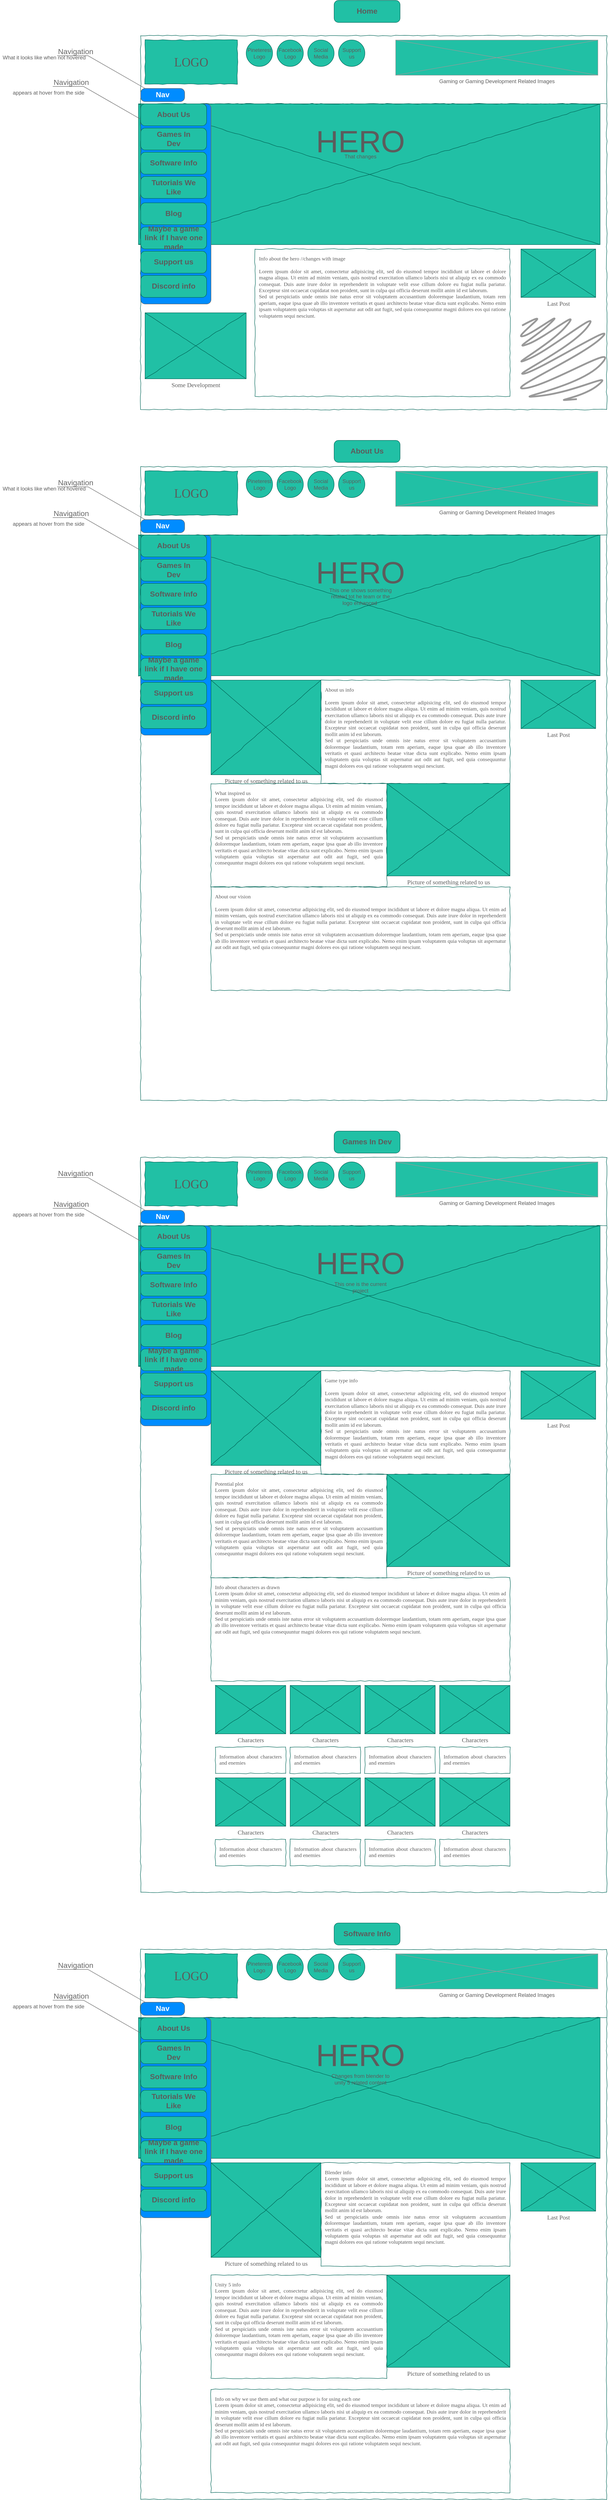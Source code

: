 <mxfile version="15.6.3" type="device"><diagram name="Page-1" id="03018318-947c-dd8e-b7a3-06fadd420f32"><mxGraphModel dx="3114" dy="2004" grid="1" gridSize="10" guides="1" tooltips="1" connect="1" arrows="1" fold="1" page="1" pageScale="1" pageWidth="1100" pageHeight="850" math="0" shadow="0"><root><mxCell id="0"/><mxCell id="1" parent="0"/><mxCell id="mIf-_P0_z8TDK57QypRq-2" value="" style="verticalLabelPosition=bottom;shadow=0;dashed=0;align=center;html=1;verticalAlign=top;strokeWidth=1;shape=mxgraph.mockup.graphics.simpleIcon;strokeColor=#006658;rounded=0;labelBackgroundColor=none;fontFamily=Verdana;fontSize=14;fontColor=#5C5C5C;comic=1;fillColor=#21C0A5;" parent="1" vertex="1"><mxGeometry x="15" y="145" width="1050" height="320" as="geometry"/></mxCell><mxCell id="mIf-_P0_z8TDK57QypRq-23" value="" style="strokeWidth=1;shadow=0;dashed=0;align=center;html=1;shape=mxgraph.mockup.buttons.button;strokeColor=#666666;fontColor=#ffffff;mainText=;buttonStyle=round;fontSize=17;fontStyle=1;fillColor=#008cff;whiteSpace=wrap;rounded=0;sketch=0;" parent="1" vertex="1"><mxGeometry x="20" y="145" width="160" height="455" as="geometry"/></mxCell><mxCell id="677b7b8949515195-1" value="" style="whiteSpace=wrap;html=1;rounded=0;shadow=0;labelBackgroundColor=none;strokeColor=#006658;strokeWidth=1;fillColor=none;fontFamily=Verdana;fontSize=12;fontColor=#5C5C5C;align=center;comic=1;" parent="1" vertex="1"><mxGeometry x="20" y="-10" width="1060" height="850" as="geometry"/></mxCell><mxCell id="677b7b8949515195-2" value="LOGO" style="whiteSpace=wrap;html=1;rounded=0;shadow=0;labelBackgroundColor=none;strokeWidth=1;fontFamily=Verdana;fontSize=28;align=center;comic=1;fillColor=#21C0A5;strokeColor=#006658;fontColor=#5C5C5C;" parent="1" vertex="1"><mxGeometry x="30" width="210" height="100" as="geometry"/></mxCell><mxCell id="677b7b8949515195-9" value="" style="line;strokeWidth=1;html=1;rounded=0;shadow=0;labelBackgroundColor=none;fillColor=none;fontFamily=Verdana;fontSize=14;fontColor=#5C5C5C;align=center;comic=1;strokeColor=#006658;" parent="1" vertex="1"><mxGeometry x="20" y="140" width="1060" height="10" as="geometry"/></mxCell><mxCell id="677b7b8949515195-15" value="&lt;div style=&quot;text-align: justify&quot;&gt;&lt;span&gt;Info about the hero //changes with image&lt;/span&gt;&lt;/div&gt;&lt;div style=&quot;text-align: justify&quot;&gt;&lt;span&gt;&lt;br&gt;&lt;/span&gt;&lt;/div&gt;&lt;div style=&quot;text-align: justify&quot;&gt;&lt;span&gt;Lorem ipsum dolor sit amet, consectetur adipisicing elit, sed do eiusmod tempor incididunt ut labore et dolore magna aliqua. Ut enim ad minim veniam, quis nostrud exercitation ullamco laboris nisi ut aliquip ex ea commodo consequat. Duis aute irure dolor in reprehenderit in voluptate velit esse cillum dolore eu fugiat nulla pariatur. Excepteur sint occaecat cupidatat non proident, sunt in culpa qui officia deserunt mollit anim id est laborum.&lt;/span&gt;&lt;/div&gt;&lt;div style=&quot;text-align: justify&quot;&gt;&lt;span&gt;Sed ut perspiciatis unde omnis iste natus error sit voluptatem accusantium doloremque laudantium, totam rem aperiam, eaque ipsa quae ab illo inventore veritatis et quasi architecto beatae vitae dicta sunt explicabo. Nemo enim ipsam voluptatem quia voluptas sit aspernatur aut odit aut fugit, sed quia consequuntur magni dolores eos qui ratione voluptatem sequi nesciunt.&amp;nbsp;&lt;/span&gt;&lt;/div&gt;" style="whiteSpace=wrap;html=1;rounded=0;shadow=0;labelBackgroundColor=none;strokeWidth=1;fillColor=none;fontFamily=Verdana;fontSize=12;align=center;verticalAlign=top;spacing=10;comic=1;strokeColor=#006658;fontColor=#5C5C5C;" parent="1" vertex="1"><mxGeometry x="280" y="475" width="580" height="335" as="geometry"/></mxCell><mxCell id="mIf-_P0_z8TDK57QypRq-5" value="Pineterest&lt;br&gt;Logo" style="ellipse;whiteSpace=wrap;html=1;fontColor=#5C5C5C;fillColor=#21C0A5;strokeColor=#006658;" parent="1" vertex="1"><mxGeometry x="260" width="60" height="60" as="geometry"/></mxCell><mxCell id="mIf-_P0_z8TDK57QypRq-7" value="Facebook&lt;br&gt;Logo" style="ellipse;whiteSpace=wrap;html=1;fontColor=#5C5C5C;fillColor=#21C0A5;strokeColor=#006658;" parent="1" vertex="1"><mxGeometry x="330" width="60" height="60" as="geometry"/></mxCell><mxCell id="mIf-_P0_z8TDK57QypRq-8" value="About Us" style="strokeWidth=1;shadow=0;dashed=0;align=center;html=1;shape=mxgraph.mockup.buttons.button;strokeColor=#006658;fontColor=#5C5C5C;mainText=;buttonStyle=round;fontSize=17;fontStyle=1;fillColor=#21C0A5;whiteSpace=wrap;" parent="1" vertex="1"><mxGeometry x="20" y="145" width="150" height="50" as="geometry"/></mxCell><mxCell id="mIf-_P0_z8TDK57QypRq-9" value="Games In&lt;br&gt;Dev" style="strokeWidth=1;shadow=0;dashed=0;align=center;html=1;shape=mxgraph.mockup.buttons.button;strokeColor=#006658;fontColor=#5C5C5C;mainText=;buttonStyle=round;fontSize=17;fontStyle=1;fillColor=#21C0A5;whiteSpace=wrap;" parent="1" vertex="1"><mxGeometry x="20" y="200" width="150" height="50" as="geometry"/></mxCell><mxCell id="mIf-_P0_z8TDK57QypRq-10" value="Software Info" style="strokeWidth=1;shadow=0;dashed=0;align=center;html=1;shape=mxgraph.mockup.buttons.button;strokeColor=#006658;fontColor=#5C5C5C;mainText=;buttonStyle=round;fontSize=17;fontStyle=1;fillColor=#21C0A5;whiteSpace=wrap;" parent="1" vertex="1"><mxGeometry x="20" y="255" width="150" height="50" as="geometry"/></mxCell><mxCell id="mIf-_P0_z8TDK57QypRq-11" value="Tutorials We&lt;br&gt;Like" style="strokeWidth=1;shadow=0;dashed=0;align=center;html=1;shape=mxgraph.mockup.buttons.button;strokeColor=#006658;fontColor=#5C5C5C;mainText=;buttonStyle=round;fontSize=17;fontStyle=1;fillColor=#21C0A5;whiteSpace=wrap;" parent="1" vertex="1"><mxGeometry x="20" y="310" width="150" height="50" as="geometry"/></mxCell><mxCell id="mIf-_P0_z8TDK57QypRq-12" value="Blog" style="strokeWidth=1;shadow=0;dashed=0;align=center;html=1;shape=mxgraph.mockup.buttons.button;strokeColor=#006658;fontColor=#5C5C5C;mainText=;buttonStyle=round;fontSize=17;fontStyle=1;fillColor=#21C0A5;whiteSpace=wrap;" parent="1" vertex="1"><mxGeometry x="20" y="370" width="150" height="50" as="geometry"/></mxCell><mxCell id="mIf-_P0_z8TDK57QypRq-13" value="Some Development" style="verticalLabelPosition=bottom;shadow=0;dashed=0;align=center;html=1;verticalAlign=top;strokeWidth=1;shape=mxgraph.mockup.graphics.simpleIcon;strokeColor=#006658;rounded=0;labelBackgroundColor=none;fontFamily=Verdana;fontSize=14;fontColor=#5C5C5C;comic=1;fillColor=#21C0A5;" parent="1" vertex="1"><mxGeometry x="30" y="620" width="230" height="150" as="geometry"/></mxCell><mxCell id="mIf-_P0_z8TDK57QypRq-14" value="HERO" style="text;html=1;strokeColor=none;fillColor=none;align=center;verticalAlign=middle;whiteSpace=wrap;rounded=0;fontColor=#5C5C5C;fontSize=70;" parent="1" vertex="1"><mxGeometry x="470" y="195" width="100" height="70" as="geometry"/></mxCell><mxCell id="mIf-_P0_z8TDK57QypRq-15" value="That changes" style="text;html=1;strokeColor=none;fillColor=none;align=center;verticalAlign=middle;whiteSpace=wrap;rounded=0;fontSize=12;fontColor=#5C5C5C;" parent="1" vertex="1"><mxGeometry x="440" y="240" width="160" height="50" as="geometry"/></mxCell><mxCell id="mIf-_P0_z8TDK57QypRq-17" value="Maybe a game&lt;br&gt;link if I have one made" style="strokeWidth=1;shadow=0;dashed=0;align=center;html=1;shape=mxgraph.mockup.buttons.button;strokeColor=#006658;fontColor=#5C5C5C;mainText=;buttonStyle=round;fontSize=17;fontStyle=1;fillColor=#21C0A5;whiteSpace=wrap;rounded=0;sketch=0;" parent="1" vertex="1"><mxGeometry x="20" y="425" width="150" height="50" as="geometry"/></mxCell><mxCell id="mIf-_P0_z8TDK57QypRq-18" value="Last Post" style="verticalLabelPosition=bottom;shadow=0;dashed=0;align=center;html=1;verticalAlign=top;strokeWidth=1;shape=mxgraph.mockup.graphics.simpleIcon;strokeColor=#006658;rounded=0;labelBackgroundColor=none;fontFamily=Verdana;fontSize=14;fontColor=#5C5C5C;comic=1;fillColor=#21C0A5;" parent="1" vertex="1"><mxGeometry x="885" y="475" width="170" height="110" as="geometry"/></mxCell><mxCell id="mIf-_P0_z8TDK57QypRq-19" value="Gaming or Gaming Development Related Images" style="verticalLabelPosition=bottom;shadow=0;dashed=0;align=center;html=1;verticalAlign=top;strokeWidth=1;shape=mxgraph.mockup.graphics.simpleIcon;strokeColor=#999999;rounded=0;sketch=0;fontColor=#5C5C5C;fillColor=#21C0A5;" parent="1" vertex="1"><mxGeometry x="600" width="460" height="80" as="geometry"/></mxCell><mxCell id="mIf-_P0_z8TDK57QypRq-21" value="Support us" style="strokeWidth=1;shadow=0;dashed=0;align=center;html=1;shape=mxgraph.mockup.buttons.button;strokeColor=#006658;fontColor=#5C5C5C;mainText=;buttonStyle=round;fontSize=17;fontStyle=1;fillColor=#21C0A5;whiteSpace=wrap;" parent="1" vertex="1"><mxGeometry x="20" y="480" width="150" height="50" as="geometry"/></mxCell><mxCell id="mIf-_P0_z8TDK57QypRq-22" value="Discord info" style="strokeWidth=1;shadow=0;dashed=0;align=center;html=1;shape=mxgraph.mockup.buttons.button;strokeColor=#006658;fontColor=#5C5C5C;mainText=;buttonStyle=round;fontSize=17;fontStyle=1;fillColor=#21C0A5;whiteSpace=wrap;" parent="1" vertex="1"><mxGeometry x="20" y="535" width="150" height="50" as="geometry"/></mxCell><mxCell id="mIf-_P0_z8TDK57QypRq-24" value="Navigation&amp;nbsp;" style="strokeWidth=1;shadow=0;dashed=0;align=center;html=1;shape=mxgraph.mockup.text.callout;linkText=;textSize=17;textColor=#666666;callDir=NW;callStyle=line;fontSize=17;fontColor=#666666;align=left;verticalAlign=top;strokeColor=#666666;rounded=0;sketch=0;fillColor=#21C0A5;" parent="1" vertex="1"><mxGeometry x="-180" y="80" width="200" height="100" as="geometry"/></mxCell><mxCell id="mIf-_P0_z8TDK57QypRq-25" value="appears at hover from the side" style="text;html=1;align=center;verticalAlign=middle;resizable=0;points=[];autosize=1;strokeColor=none;fontColor=#5C5C5C;" parent="1" vertex="1"><mxGeometry x="-280" y="110" width="180" height="20" as="geometry"/></mxCell><mxCell id="mIf-_P0_z8TDK57QypRq-27" value="Nav" style="strokeWidth=1;shadow=0;dashed=0;align=center;html=1;shape=mxgraph.mockup.buttons.button;strokeColor=#666666;fontColor=#ffffff;mainText=;buttonStyle=round;fontSize=17;fontStyle=1;fillColor=#008cff;whiteSpace=wrap;rounded=0;sketch=0;" parent="1" vertex="1"><mxGeometry x="20" y="110" width="100" height="30" as="geometry"/></mxCell><mxCell id="mIf-_P0_z8TDK57QypRq-28" value="Navigation" style="strokeWidth=1;shadow=0;dashed=0;align=center;html=1;shape=mxgraph.mockup.text.callout;linkText=;textSize=17;textColor=#666666;callDir=NW;callStyle=line;fontSize=17;fontColor=#666666;align=left;verticalAlign=top;strokeColor=#666666;rounded=0;sketch=0;fillColor=#21C0A5;" parent="1" vertex="1"><mxGeometry x="-170" y="10" width="200" height="100" as="geometry"/></mxCell><mxCell id="mIf-_P0_z8TDK57QypRq-29" value="What it looks like when not hovered" style="text;html=1;align=center;verticalAlign=middle;resizable=0;points=[];autosize=1;strokeColor=none;fontColor=#5C5C5C;" parent="1" vertex="1"><mxGeometry x="-300" y="30" width="200" height="20" as="geometry"/></mxCell><mxCell id="mIf-_P0_z8TDK57QypRq-30" value="Home" style="strokeWidth=1;shadow=0;dashed=0;align=center;html=1;shape=mxgraph.mockup.buttons.button;strokeColor=#006658;fontColor=#5C5C5C;mainText=;buttonStyle=round;fontSize=17;fontStyle=1;fillColor=#21C0A5;whiteSpace=wrap;" parent="1" vertex="1"><mxGeometry x="460" y="-90" width="150" height="50" as="geometry"/></mxCell><mxCell id="mIf-_P0_z8TDK57QypRq-31" value="About Us" style="strokeWidth=1;shadow=0;dashed=0;align=center;html=1;shape=mxgraph.mockup.buttons.button;strokeColor=#006658;fontColor=#5C5C5C;mainText=;buttonStyle=round;fontSize=17;fontStyle=1;fillColor=#21C0A5;whiteSpace=wrap;" parent="1" vertex="1"><mxGeometry x="460" y="910" width="150" height="50" as="geometry"/></mxCell><mxCell id="mIf-_P0_z8TDK57QypRq-32" value="" style="verticalLabelPosition=bottom;shadow=0;dashed=0;align=center;html=1;verticalAlign=top;strokeWidth=1;shape=mxgraph.mockup.graphics.simpleIcon;strokeColor=#006658;rounded=0;labelBackgroundColor=none;fontFamily=Verdana;fontSize=14;fontColor=#5C5C5C;comic=1;fillColor=#21C0A5;" parent="1" vertex="1"><mxGeometry x="15" y="1125" width="1050" height="320" as="geometry"/></mxCell><mxCell id="mIf-_P0_z8TDK57QypRq-33" value="" style="strokeWidth=1;shadow=0;dashed=0;align=center;html=1;shape=mxgraph.mockup.buttons.button;strokeColor=#666666;fontColor=#ffffff;mainText=;buttonStyle=round;fontSize=17;fontStyle=1;fillColor=#008cff;whiteSpace=wrap;rounded=0;sketch=0;" parent="1" vertex="1"><mxGeometry x="20" y="1125" width="160" height="455" as="geometry"/></mxCell><mxCell id="mIf-_P0_z8TDK57QypRq-34" value="" style="whiteSpace=wrap;html=1;rounded=0;shadow=0;labelBackgroundColor=none;strokeColor=#006658;strokeWidth=1;fillColor=none;fontFamily=Verdana;fontSize=12;fontColor=#5C5C5C;align=center;comic=1;" parent="1" vertex="1"><mxGeometry x="20" y="970" width="1060" height="1440" as="geometry"/></mxCell><mxCell id="mIf-_P0_z8TDK57QypRq-35" value="LOGO" style="whiteSpace=wrap;html=1;rounded=0;shadow=0;labelBackgroundColor=none;strokeWidth=1;fontFamily=Verdana;fontSize=28;align=center;comic=1;fillColor=#21C0A5;strokeColor=#006658;fontColor=#5C5C5C;" parent="1" vertex="1"><mxGeometry x="30" y="980" width="210" height="100" as="geometry"/></mxCell><mxCell id="mIf-_P0_z8TDK57QypRq-36" value="" style="line;strokeWidth=1;html=1;rounded=0;shadow=0;labelBackgroundColor=none;fillColor=none;fontFamily=Verdana;fontSize=14;fontColor=#5C5C5C;align=center;comic=1;strokeColor=#006658;" parent="1" vertex="1"><mxGeometry x="20" y="1120" width="1060" height="10" as="geometry"/></mxCell><mxCell id="mIf-_P0_z8TDK57QypRq-37" value="&lt;div style=&quot;text-align: justify&quot;&gt;About us info&lt;/div&gt;&lt;div style=&quot;text-align: justify&quot;&gt;&lt;span&gt;&lt;br&gt;&lt;/span&gt;&lt;/div&gt;&lt;div style=&quot;text-align: justify&quot;&gt;&lt;span&gt;Lorem ipsum dolor sit amet, consectetur adipisicing elit, sed do eiusmod tempor incididunt ut labore et dolore magna aliqua. Ut enim ad minim veniam, quis nostrud exercitation ullamco laboris nisi ut aliquip ex ea commodo consequat. Duis aute irure dolor in reprehenderit in voluptate velit esse cillum dolore eu fugiat nulla pariatur. Excepteur sint occaecat cupidatat non proident, sunt in culpa qui officia deserunt mollit anim id est laborum.&lt;/span&gt;&lt;/div&gt;&lt;div style=&quot;text-align: justify&quot;&gt;&lt;span&gt;Sed ut perspiciatis unde omnis iste natus error sit voluptatem accusantium doloremque laudantium, totam rem aperiam, eaque ipsa quae ab illo inventore veritatis et quasi architecto beatae vitae dicta sunt explicabo. Nemo enim ipsam voluptatem quia voluptas sit aspernatur aut odit aut fugit, sed quia consequuntur magni dolores eos qui ratione voluptatem sequi nesciunt.&amp;nbsp;&lt;/span&gt;&lt;/div&gt;" style="whiteSpace=wrap;html=1;rounded=0;shadow=0;labelBackgroundColor=none;strokeWidth=1;fillColor=none;fontFamily=Verdana;fontSize=12;align=center;verticalAlign=top;spacing=10;comic=1;strokeColor=#006658;fontColor=#5C5C5C;" parent="1" vertex="1"><mxGeometry x="430" y="1455" width="430" height="235" as="geometry"/></mxCell><mxCell id="mIf-_P0_z8TDK57QypRq-38" value="Pineterest&lt;br&gt;Logo" style="ellipse;whiteSpace=wrap;html=1;fontColor=#5C5C5C;fillColor=#21C0A5;strokeColor=#006658;" parent="1" vertex="1"><mxGeometry x="260" y="980" width="60" height="60" as="geometry"/></mxCell><mxCell id="mIf-_P0_z8TDK57QypRq-39" value="Facebook&lt;br&gt;Logo" style="ellipse;whiteSpace=wrap;html=1;fontColor=#5C5C5C;fillColor=#21C0A5;strokeColor=#006658;" parent="1" vertex="1"><mxGeometry x="330" y="980" width="60" height="60" as="geometry"/></mxCell><mxCell id="mIf-_P0_z8TDK57QypRq-40" value="About Us" style="strokeWidth=1;shadow=0;dashed=0;align=center;html=1;shape=mxgraph.mockup.buttons.button;strokeColor=#006658;fontColor=#5C5C5C;mainText=;buttonStyle=round;fontSize=17;fontStyle=1;fillColor=#21C0A5;whiteSpace=wrap;" parent="1" vertex="1"><mxGeometry x="20" y="1125" width="150" height="50" as="geometry"/></mxCell><mxCell id="mIf-_P0_z8TDK57QypRq-41" value="Games In&lt;br&gt;Dev" style="strokeWidth=1;shadow=0;dashed=0;align=center;html=1;shape=mxgraph.mockup.buttons.button;strokeColor=#006658;fontColor=#5C5C5C;mainText=;buttonStyle=round;fontSize=17;fontStyle=1;fillColor=#21C0A5;whiteSpace=wrap;" parent="1" vertex="1"><mxGeometry x="20" y="1180" width="150" height="50" as="geometry"/></mxCell><mxCell id="mIf-_P0_z8TDK57QypRq-42" value="Software Info" style="strokeWidth=1;shadow=0;dashed=0;align=center;html=1;shape=mxgraph.mockup.buttons.button;strokeColor=#006658;fontColor=#5C5C5C;mainText=;buttonStyle=round;fontSize=17;fontStyle=1;fillColor=#21C0A5;whiteSpace=wrap;" parent="1" vertex="1"><mxGeometry x="20" y="1235" width="150" height="50" as="geometry"/></mxCell><mxCell id="mIf-_P0_z8TDK57QypRq-43" value="Tutorials We&lt;br&gt;Like" style="strokeWidth=1;shadow=0;dashed=0;align=center;html=1;shape=mxgraph.mockup.buttons.button;strokeColor=#006658;fontColor=#5C5C5C;mainText=;buttonStyle=round;fontSize=17;fontStyle=1;fillColor=#21C0A5;whiteSpace=wrap;" parent="1" vertex="1"><mxGeometry x="20" y="1290" width="150" height="50" as="geometry"/></mxCell><mxCell id="mIf-_P0_z8TDK57QypRq-44" value="Blog" style="strokeWidth=1;shadow=0;dashed=0;align=center;html=1;shape=mxgraph.mockup.buttons.button;strokeColor=#006658;fontColor=#5C5C5C;mainText=;buttonStyle=round;fontSize=17;fontStyle=1;fillColor=#21C0A5;whiteSpace=wrap;" parent="1" vertex="1"><mxGeometry x="20" y="1350" width="150" height="50" as="geometry"/></mxCell><mxCell id="mIf-_P0_z8TDK57QypRq-45" value="Picture of something related to us" style="verticalLabelPosition=bottom;shadow=0;dashed=0;align=center;html=1;verticalAlign=top;strokeWidth=1;shape=mxgraph.mockup.graphics.simpleIcon;strokeColor=#006658;rounded=0;labelBackgroundColor=none;fontFamily=Verdana;fontSize=14;fontColor=#5C5C5C;comic=1;fillColor=#21C0A5;" parent="1" vertex="1"><mxGeometry x="180" y="1455" width="250" height="215" as="geometry"/></mxCell><mxCell id="mIf-_P0_z8TDK57QypRq-46" value="HERO" style="text;html=1;strokeColor=none;fillColor=none;align=center;verticalAlign=middle;whiteSpace=wrap;rounded=0;fontColor=#5C5C5C;fontSize=70;" parent="1" vertex="1"><mxGeometry x="470" y="1175" width="100" height="70" as="geometry"/></mxCell><mxCell id="mIf-_P0_z8TDK57QypRq-47" value="This one shows something related tot he team or the logo enhanced&amp;nbsp;" style="text;html=1;strokeColor=none;fillColor=none;align=center;verticalAlign=middle;whiteSpace=wrap;rounded=0;fontSize=12;fontColor=#5C5C5C;" parent="1" vertex="1"><mxGeometry x="440" y="1240" width="160" height="50" as="geometry"/></mxCell><mxCell id="mIf-_P0_z8TDK57QypRq-48" value="Maybe a game&lt;br&gt;link if I have one made" style="strokeWidth=1;shadow=0;dashed=0;align=center;html=1;shape=mxgraph.mockup.buttons.button;strokeColor=#006658;fontColor=#5C5C5C;mainText=;buttonStyle=round;fontSize=17;fontStyle=1;fillColor=#21C0A5;whiteSpace=wrap;rounded=0;sketch=0;" parent="1" vertex="1"><mxGeometry x="20" y="1405" width="150" height="50" as="geometry"/></mxCell><mxCell id="mIf-_P0_z8TDK57QypRq-49" value="Last Post" style="verticalLabelPosition=bottom;shadow=0;dashed=0;align=center;html=1;verticalAlign=top;strokeWidth=1;shape=mxgraph.mockup.graphics.simpleIcon;strokeColor=#006658;rounded=0;labelBackgroundColor=none;fontFamily=Verdana;fontSize=14;fontColor=#5C5C5C;comic=1;fillColor=#21C0A5;" parent="1" vertex="1"><mxGeometry x="885" y="1455" width="170" height="110" as="geometry"/></mxCell><mxCell id="mIf-_P0_z8TDK57QypRq-50" value="Gaming or Gaming Development Related Images" style="verticalLabelPosition=bottom;shadow=0;dashed=0;align=center;html=1;verticalAlign=top;strokeWidth=1;shape=mxgraph.mockup.graphics.simpleIcon;strokeColor=#999999;rounded=0;sketch=0;fontColor=#5C5C5C;fillColor=#21C0A5;" parent="1" vertex="1"><mxGeometry x="600" y="980" width="460" height="80" as="geometry"/></mxCell><mxCell id="mIf-_P0_z8TDK57QypRq-51" value="Support us" style="strokeWidth=1;shadow=0;dashed=0;align=center;html=1;shape=mxgraph.mockup.buttons.button;strokeColor=#006658;fontColor=#5C5C5C;mainText=;buttonStyle=round;fontSize=17;fontStyle=1;fillColor=#21C0A5;whiteSpace=wrap;" parent="1" vertex="1"><mxGeometry x="20" y="1460" width="150" height="50" as="geometry"/></mxCell><mxCell id="mIf-_P0_z8TDK57QypRq-52" value="Discord info" style="strokeWidth=1;shadow=0;dashed=0;align=center;html=1;shape=mxgraph.mockup.buttons.button;strokeColor=#006658;fontColor=#5C5C5C;mainText=;buttonStyle=round;fontSize=17;fontStyle=1;fillColor=#21C0A5;whiteSpace=wrap;" parent="1" vertex="1"><mxGeometry x="20" y="1515" width="150" height="50" as="geometry"/></mxCell><mxCell id="mIf-_P0_z8TDK57QypRq-53" value="Navigation&amp;nbsp;" style="strokeWidth=1;shadow=0;dashed=0;align=center;html=1;shape=mxgraph.mockup.text.callout;linkText=;textSize=17;textColor=#666666;callDir=NW;callStyle=line;fontSize=17;fontColor=#666666;align=left;verticalAlign=top;strokeColor=#666666;rounded=0;sketch=0;fillColor=#21C0A5;" parent="1" vertex="1"><mxGeometry x="-180" y="1060" width="200" height="100" as="geometry"/></mxCell><mxCell id="mIf-_P0_z8TDK57QypRq-54" value="appears at hover from the side" style="text;html=1;align=center;verticalAlign=middle;resizable=0;points=[];autosize=1;strokeColor=none;fontColor=#5C5C5C;" parent="1" vertex="1"><mxGeometry x="-280" y="1090" width="180" height="20" as="geometry"/></mxCell><mxCell id="mIf-_P0_z8TDK57QypRq-55" value="Nav" style="strokeWidth=1;shadow=0;dashed=0;align=center;html=1;shape=mxgraph.mockup.buttons.button;strokeColor=#666666;fontColor=#ffffff;mainText=;buttonStyle=round;fontSize=17;fontStyle=1;fillColor=#008cff;whiteSpace=wrap;rounded=0;sketch=0;" parent="1" vertex="1"><mxGeometry x="20" y="1090" width="100" height="30" as="geometry"/></mxCell><mxCell id="mIf-_P0_z8TDK57QypRq-56" value="Navigation" style="strokeWidth=1;shadow=0;dashed=0;align=center;html=1;shape=mxgraph.mockup.text.callout;linkText=;textSize=17;textColor=#666666;callDir=NW;callStyle=line;fontSize=17;fontColor=#666666;align=left;verticalAlign=top;strokeColor=#666666;rounded=0;sketch=0;fillColor=#21C0A5;" parent="1" vertex="1"><mxGeometry x="-170" y="990" width="200" height="100" as="geometry"/></mxCell><mxCell id="mIf-_P0_z8TDK57QypRq-57" value="What it looks like when not hovered" style="text;html=1;align=center;verticalAlign=middle;resizable=0;points=[];autosize=1;strokeColor=none;fontColor=#5C5C5C;" parent="1" vertex="1"><mxGeometry x="-300" y="1010" width="200" height="20" as="geometry"/></mxCell><mxCell id="mIf-_P0_z8TDK57QypRq-59" value="&lt;div style=&quot;text-align: justify&quot;&gt;What inspired us&lt;/div&gt;&lt;div style=&quot;text-align: justify&quot;&gt;&lt;span&gt;Lorem ipsum dolor sit amet, consectetur adipisicing elit, sed do eiusmod tempor incididunt ut labore et dolore magna aliqua. Ut enim ad minim veniam, quis nostrud exercitation ullamco laboris nisi ut aliquip ex ea commodo consequat. Duis aute irure dolor in reprehenderit in voluptate velit esse cillum dolore eu fugiat nulla pariatur. Excepteur sint occaecat cupidatat non proident, sunt in culpa qui officia deserunt mollit anim id est laborum.&lt;/span&gt;&lt;/div&gt;&lt;div style=&quot;text-align: justify&quot;&gt;&lt;span&gt;Sed ut perspiciatis unde omnis iste natus error sit voluptatem accusantium doloremque laudantium, totam rem aperiam, eaque ipsa quae ab illo inventore veritatis et quasi architecto beatae vitae dicta sunt explicabo. Nemo enim ipsam voluptatem quia voluptas sit aspernatur aut odit aut fugit, sed quia consequuntur magni dolores eos qui ratione voluptatem sequi nesciunt.&amp;nbsp;&lt;/span&gt;&lt;/div&gt;" style="whiteSpace=wrap;html=1;rounded=0;shadow=0;labelBackgroundColor=none;strokeWidth=1;fillColor=none;fontFamily=Verdana;fontSize=12;align=center;verticalAlign=top;spacing=10;comic=1;strokeColor=#006658;fontColor=#5C5C5C;" parent="1" vertex="1"><mxGeometry x="180" y="1690" width="400" height="235" as="geometry"/></mxCell><mxCell id="mIf-_P0_z8TDK57QypRq-60" value="&lt;div style=&quot;text-align: justify&quot;&gt;About our vision&lt;/div&gt;&lt;div style=&quot;text-align: justify&quot;&gt;&lt;span&gt;&lt;br&gt;&lt;/span&gt;&lt;/div&gt;&lt;div style=&quot;text-align: justify&quot;&gt;&lt;span&gt;Lorem ipsum dolor sit amet, consectetur adipisicing elit, sed do eiusmod tempor incididunt ut labore et dolore magna aliqua. Ut enim ad minim veniam, quis nostrud exercitation ullamco laboris nisi ut aliquip ex ea commodo consequat. Duis aute irure dolor in reprehenderit in voluptate velit esse cillum dolore eu fugiat nulla pariatur. Excepteur sint occaecat cupidatat non proident, sunt in culpa qui officia deserunt mollit anim id est laborum.&lt;/span&gt;&lt;/div&gt;&lt;div style=&quot;text-align: justify&quot;&gt;&lt;span&gt;Sed ut perspiciatis unde omnis iste natus error sit voluptatem accusantium doloremque laudantium, totam rem aperiam, eaque ipsa quae ab illo inventore veritatis et quasi architecto beatae vitae dicta sunt explicabo. Nemo enim ipsam voluptatem quia voluptas sit aspernatur aut odit aut fugit, sed quia consequuntur magni dolores eos qui ratione voluptatem sequi nesciunt.&amp;nbsp;&lt;/span&gt;&lt;/div&gt;" style="whiteSpace=wrap;html=1;rounded=0;shadow=0;labelBackgroundColor=none;strokeWidth=1;fillColor=none;fontFamily=Verdana;fontSize=12;align=center;verticalAlign=top;spacing=10;comic=1;strokeColor=#006658;fontColor=#5C5C5C;" parent="1" vertex="1"><mxGeometry x="180" y="1925" width="680" height="235" as="geometry"/></mxCell><mxCell id="mIf-_P0_z8TDK57QypRq-61" value="Picture of something related to us" style="verticalLabelPosition=bottom;shadow=0;dashed=0;align=center;html=1;verticalAlign=top;strokeWidth=1;shape=mxgraph.mockup.graphics.simpleIcon;strokeColor=#006658;rounded=0;labelBackgroundColor=none;fontFamily=Verdana;fontSize=14;fontColor=#5C5C5C;comic=1;fillColor=#21C0A5;" parent="1" vertex="1"><mxGeometry x="580" y="1690" width="280" height="210" as="geometry"/></mxCell><mxCell id="mIf-_P0_z8TDK57QypRq-62" value="" style="shape=mxgraph.mockup.markup.scratchOut;shadow=0;dashed=0;html=1;strokeColor=#999999;strokeWidth=4;rounded=0;sketch=0;fontColor=#5C5C5C;fillColor=#21C0A5;" parent="1" vertex="1"><mxGeometry x="880" y="630" width="200" height="200" as="geometry"/></mxCell><mxCell id="HuyJ4uvBTi05slaw8v_w-1" value="Games In Dev" style="strokeWidth=1;shadow=0;dashed=0;align=center;html=1;shape=mxgraph.mockup.buttons.button;strokeColor=#006658;fontColor=#5C5C5C;mainText=;buttonStyle=round;fontSize=17;fontStyle=1;fillColor=#21C0A5;whiteSpace=wrap;" vertex="1" parent="1"><mxGeometry x="460" y="2480" width="150" height="50" as="geometry"/></mxCell><mxCell id="HuyJ4uvBTi05slaw8v_w-2" value="" style="verticalLabelPosition=bottom;shadow=0;dashed=0;align=center;html=1;verticalAlign=top;strokeWidth=1;shape=mxgraph.mockup.graphics.simpleIcon;strokeColor=#006658;rounded=0;labelBackgroundColor=none;fontFamily=Verdana;fontSize=14;fontColor=#5C5C5C;comic=1;fillColor=#21C0A5;" vertex="1" parent="1"><mxGeometry x="15" y="2695" width="1050" height="320" as="geometry"/></mxCell><mxCell id="HuyJ4uvBTi05slaw8v_w-3" value="" style="strokeWidth=1;shadow=0;dashed=0;align=center;html=1;shape=mxgraph.mockup.buttons.button;strokeColor=#666666;fontColor=#ffffff;mainText=;buttonStyle=round;fontSize=17;fontStyle=1;fillColor=#008cff;whiteSpace=wrap;rounded=0;sketch=0;" vertex="1" parent="1"><mxGeometry x="20" y="2695" width="160" height="455" as="geometry"/></mxCell><mxCell id="HuyJ4uvBTi05slaw8v_w-4" value="" style="whiteSpace=wrap;html=1;rounded=0;shadow=0;labelBackgroundColor=none;strokeColor=#006658;strokeWidth=1;fillColor=none;fontFamily=Verdana;fontSize=12;fontColor=#5C5C5C;align=center;comic=1;" vertex="1" parent="1"><mxGeometry x="20" y="2540" width="1060" height="1670" as="geometry"/></mxCell><mxCell id="HuyJ4uvBTi05slaw8v_w-5" value="LOGO" style="whiteSpace=wrap;html=1;rounded=0;shadow=0;labelBackgroundColor=none;strokeWidth=1;fontFamily=Verdana;fontSize=28;align=center;comic=1;fillColor=#21C0A5;strokeColor=#006658;fontColor=#5C5C5C;" vertex="1" parent="1"><mxGeometry x="30" y="2550" width="210" height="100" as="geometry"/></mxCell><mxCell id="HuyJ4uvBTi05slaw8v_w-6" value="" style="line;strokeWidth=1;html=1;rounded=0;shadow=0;labelBackgroundColor=none;fillColor=none;fontFamily=Verdana;fontSize=14;fontColor=#5C5C5C;align=center;comic=1;strokeColor=#006658;" vertex="1" parent="1"><mxGeometry x="20" y="2690" width="1060" height="10" as="geometry"/></mxCell><mxCell id="HuyJ4uvBTi05slaw8v_w-7" value="&lt;div style=&quot;text-align: justify&quot;&gt;Game type info&lt;/div&gt;&lt;div style=&quot;text-align: justify&quot;&gt;&lt;span&gt;&lt;br&gt;&lt;/span&gt;&lt;/div&gt;&lt;div style=&quot;text-align: justify&quot;&gt;&lt;span&gt;Lorem ipsum dolor sit amet, consectetur adipisicing elit, sed do eiusmod tempor incididunt ut labore et dolore magna aliqua. Ut enim ad minim veniam, quis nostrud exercitation ullamco laboris nisi ut aliquip ex ea commodo consequat. Duis aute irure dolor in reprehenderit in voluptate velit esse cillum dolore eu fugiat nulla pariatur. Excepteur sint occaecat cupidatat non proident, sunt in culpa qui officia deserunt mollit anim id est laborum.&lt;/span&gt;&lt;/div&gt;&lt;div style=&quot;text-align: justify&quot;&gt;&lt;span&gt;Sed ut perspiciatis unde omnis iste natus error sit voluptatem accusantium doloremque laudantium, totam rem aperiam, eaque ipsa quae ab illo inventore veritatis et quasi architecto beatae vitae dicta sunt explicabo. Nemo enim ipsam voluptatem quia voluptas sit aspernatur aut odit aut fugit, sed quia consequuntur magni dolores eos qui ratione voluptatem sequi nesciunt.&amp;nbsp;&lt;/span&gt;&lt;/div&gt;" style="whiteSpace=wrap;html=1;rounded=0;shadow=0;labelBackgroundColor=none;strokeWidth=1;fillColor=none;fontFamily=Verdana;fontSize=12;align=center;verticalAlign=top;spacing=10;comic=1;strokeColor=#006658;fontColor=#5C5C5C;" vertex="1" parent="1"><mxGeometry x="430" y="3025" width="430" height="235" as="geometry"/></mxCell><mxCell id="HuyJ4uvBTi05slaw8v_w-8" value="Pineterest&lt;br&gt;Logo" style="ellipse;whiteSpace=wrap;html=1;fontColor=#5C5C5C;fillColor=#21C0A5;strokeColor=#006658;" vertex="1" parent="1"><mxGeometry x="260" y="2550" width="60" height="60" as="geometry"/></mxCell><mxCell id="HuyJ4uvBTi05slaw8v_w-9" value="Facebook&lt;br&gt;Logo" style="ellipse;whiteSpace=wrap;html=1;fontColor=#5C5C5C;fillColor=#21C0A5;strokeColor=#006658;" vertex="1" parent="1"><mxGeometry x="330" y="2550" width="60" height="60" as="geometry"/></mxCell><mxCell id="HuyJ4uvBTi05slaw8v_w-10" value="About Us" style="strokeWidth=1;shadow=0;dashed=0;align=center;html=1;shape=mxgraph.mockup.buttons.button;strokeColor=#006658;fontColor=#5C5C5C;mainText=;buttonStyle=round;fontSize=17;fontStyle=1;fillColor=#21C0A5;whiteSpace=wrap;" vertex="1" parent="1"><mxGeometry x="20" y="2695" width="150" height="50" as="geometry"/></mxCell><mxCell id="HuyJ4uvBTi05slaw8v_w-11" value="Games In&lt;br&gt;Dev" style="strokeWidth=1;shadow=0;dashed=0;align=center;html=1;shape=mxgraph.mockup.buttons.button;strokeColor=#006658;fontColor=#5C5C5C;mainText=;buttonStyle=round;fontSize=17;fontStyle=1;fillColor=#21C0A5;whiteSpace=wrap;" vertex="1" parent="1"><mxGeometry x="20" y="2750" width="150" height="50" as="geometry"/></mxCell><mxCell id="HuyJ4uvBTi05slaw8v_w-12" value="Software Info" style="strokeWidth=1;shadow=0;dashed=0;align=center;html=1;shape=mxgraph.mockup.buttons.button;strokeColor=#006658;fontColor=#5C5C5C;mainText=;buttonStyle=round;fontSize=17;fontStyle=1;fillColor=#21C0A5;whiteSpace=wrap;" vertex="1" parent="1"><mxGeometry x="20" y="2805" width="150" height="50" as="geometry"/></mxCell><mxCell id="HuyJ4uvBTi05slaw8v_w-13" value="Tutorials We&lt;br&gt;Like" style="strokeWidth=1;shadow=0;dashed=0;align=center;html=1;shape=mxgraph.mockup.buttons.button;strokeColor=#006658;fontColor=#5C5C5C;mainText=;buttonStyle=round;fontSize=17;fontStyle=1;fillColor=#21C0A5;whiteSpace=wrap;" vertex="1" parent="1"><mxGeometry x="20" y="2860" width="150" height="50" as="geometry"/></mxCell><mxCell id="HuyJ4uvBTi05slaw8v_w-14" value="Blog" style="strokeWidth=1;shadow=0;dashed=0;align=center;html=1;shape=mxgraph.mockup.buttons.button;strokeColor=#006658;fontColor=#5C5C5C;mainText=;buttonStyle=round;fontSize=17;fontStyle=1;fillColor=#21C0A5;whiteSpace=wrap;" vertex="1" parent="1"><mxGeometry x="20" y="2920" width="150" height="50" as="geometry"/></mxCell><mxCell id="HuyJ4uvBTi05slaw8v_w-15" value="Picture of something related to us" style="verticalLabelPosition=bottom;shadow=0;dashed=0;align=center;html=1;verticalAlign=top;strokeWidth=1;shape=mxgraph.mockup.graphics.simpleIcon;strokeColor=#006658;rounded=0;labelBackgroundColor=none;fontFamily=Verdana;fontSize=14;fontColor=#5C5C5C;comic=1;fillColor=#21C0A5;" vertex="1" parent="1"><mxGeometry x="180" y="3025" width="250" height="215" as="geometry"/></mxCell><mxCell id="HuyJ4uvBTi05slaw8v_w-16" value="HERO" style="text;html=1;strokeColor=none;fillColor=none;align=center;verticalAlign=middle;whiteSpace=wrap;rounded=0;fontColor=#5C5C5C;fontSize=70;" vertex="1" parent="1"><mxGeometry x="470" y="2745" width="100" height="70" as="geometry"/></mxCell><mxCell id="HuyJ4uvBTi05slaw8v_w-17" value="This one is the current project" style="text;html=1;strokeColor=none;fillColor=none;align=center;verticalAlign=middle;whiteSpace=wrap;rounded=0;fontSize=12;fontColor=#5C5C5C;" vertex="1" parent="1"><mxGeometry x="440" y="2810" width="160" height="50" as="geometry"/></mxCell><mxCell id="HuyJ4uvBTi05slaw8v_w-18" value="Maybe a game&lt;br&gt;link if I have one made" style="strokeWidth=1;shadow=0;dashed=0;align=center;html=1;shape=mxgraph.mockup.buttons.button;strokeColor=#006658;fontColor=#5C5C5C;mainText=;buttonStyle=round;fontSize=17;fontStyle=1;fillColor=#21C0A5;whiteSpace=wrap;rounded=0;sketch=0;" vertex="1" parent="1"><mxGeometry x="20" y="2975" width="150" height="50" as="geometry"/></mxCell><mxCell id="HuyJ4uvBTi05slaw8v_w-19" value="Last Post" style="verticalLabelPosition=bottom;shadow=0;dashed=0;align=center;html=1;verticalAlign=top;strokeWidth=1;shape=mxgraph.mockup.graphics.simpleIcon;strokeColor=#006658;rounded=0;labelBackgroundColor=none;fontFamily=Verdana;fontSize=14;fontColor=#5C5C5C;comic=1;fillColor=#21C0A5;" vertex="1" parent="1"><mxGeometry x="885" y="3025" width="170" height="110" as="geometry"/></mxCell><mxCell id="HuyJ4uvBTi05slaw8v_w-20" value="Gaming or Gaming Development Related Images" style="verticalLabelPosition=bottom;shadow=0;dashed=0;align=center;html=1;verticalAlign=top;strokeWidth=1;shape=mxgraph.mockup.graphics.simpleIcon;strokeColor=#999999;rounded=0;sketch=0;fontColor=#5C5C5C;fillColor=#21C0A5;" vertex="1" parent="1"><mxGeometry x="600" y="2550" width="460" height="80" as="geometry"/></mxCell><mxCell id="HuyJ4uvBTi05slaw8v_w-21" value="Support us" style="strokeWidth=1;shadow=0;dashed=0;align=center;html=1;shape=mxgraph.mockup.buttons.button;strokeColor=#006658;fontColor=#5C5C5C;mainText=;buttonStyle=round;fontSize=17;fontStyle=1;fillColor=#21C0A5;whiteSpace=wrap;" vertex="1" parent="1"><mxGeometry x="20" y="3030" width="150" height="50" as="geometry"/></mxCell><mxCell id="HuyJ4uvBTi05slaw8v_w-22" value="Discord info" style="strokeWidth=1;shadow=0;dashed=0;align=center;html=1;shape=mxgraph.mockup.buttons.button;strokeColor=#006658;fontColor=#5C5C5C;mainText=;buttonStyle=round;fontSize=17;fontStyle=1;fillColor=#21C0A5;whiteSpace=wrap;" vertex="1" parent="1"><mxGeometry x="20" y="3085" width="150" height="50" as="geometry"/></mxCell><mxCell id="HuyJ4uvBTi05slaw8v_w-23" value="Navigation&amp;nbsp;" style="strokeWidth=1;shadow=0;dashed=0;align=center;html=1;shape=mxgraph.mockup.text.callout;linkText=;textSize=17;textColor=#666666;callDir=NW;callStyle=line;fontSize=17;fontColor=#666666;align=left;verticalAlign=top;strokeColor=#666666;rounded=0;sketch=0;fillColor=#21C0A5;" vertex="1" parent="1"><mxGeometry x="-180" y="2630" width="200" height="100" as="geometry"/></mxCell><mxCell id="HuyJ4uvBTi05slaw8v_w-24" value="appears at hover from the side" style="text;html=1;align=center;verticalAlign=middle;resizable=0;points=[];autosize=1;strokeColor=none;fontColor=#5C5C5C;" vertex="1" parent="1"><mxGeometry x="-280" y="2660" width="180" height="20" as="geometry"/></mxCell><mxCell id="HuyJ4uvBTi05slaw8v_w-25" value="Nav" style="strokeWidth=1;shadow=0;dashed=0;align=center;html=1;shape=mxgraph.mockup.buttons.button;strokeColor=#666666;fontColor=#ffffff;mainText=;buttonStyle=round;fontSize=17;fontStyle=1;fillColor=#008cff;whiteSpace=wrap;rounded=0;sketch=0;" vertex="1" parent="1"><mxGeometry x="20" y="2660" width="100" height="30" as="geometry"/></mxCell><mxCell id="HuyJ4uvBTi05slaw8v_w-26" value="Navigation" style="strokeWidth=1;shadow=0;dashed=0;align=center;html=1;shape=mxgraph.mockup.text.callout;linkText=;textSize=17;textColor=#666666;callDir=NW;callStyle=line;fontSize=17;fontColor=#666666;align=left;verticalAlign=top;strokeColor=#666666;rounded=0;sketch=0;fillColor=#21C0A5;" vertex="1" parent="1"><mxGeometry x="-170" y="2560" width="200" height="100" as="geometry"/></mxCell><mxCell id="HuyJ4uvBTi05slaw8v_w-27" value="&lt;div style=&quot;text-align: justify&quot;&gt;Potential plot&lt;/div&gt;&lt;div style=&quot;text-align: justify&quot;&gt;&lt;span&gt;Lorem ipsum dolor sit amet, consectetur adipisicing elit, sed do eiusmod tempor incididunt ut labore et dolore magna aliqua. Ut enim ad minim veniam, quis nostrud exercitation ullamco laboris nisi ut aliquip ex ea commodo consequat. Duis aute irure dolor in reprehenderit in voluptate velit esse cillum dolore eu fugiat nulla pariatur. Excepteur sint occaecat cupidatat non proident, sunt in culpa qui officia deserunt mollit anim id est laborum.&lt;/span&gt;&lt;/div&gt;&lt;div style=&quot;text-align: justify&quot;&gt;&lt;span&gt;Sed ut perspiciatis unde omnis iste natus error sit voluptatem accusantium doloremque laudantium, totam rem aperiam, eaque ipsa quae ab illo inventore veritatis et quasi architecto beatae vitae dicta sunt explicabo. Nemo enim ipsam voluptatem quia voluptas sit aspernatur aut odit aut fugit, sed quia consequuntur magni dolores eos qui ratione voluptatem sequi nesciunt.&amp;nbsp;&lt;/span&gt;&lt;/div&gt;" style="whiteSpace=wrap;html=1;rounded=0;shadow=0;labelBackgroundColor=none;strokeWidth=1;fillColor=none;fontFamily=Verdana;fontSize=12;align=center;verticalAlign=top;spacing=10;comic=1;strokeColor=#006658;fontColor=#5C5C5C;" vertex="1" parent="1"><mxGeometry x="180" y="3260" width="400" height="235" as="geometry"/></mxCell><mxCell id="HuyJ4uvBTi05slaw8v_w-28" value="&lt;div style=&quot;text-align: justify&quot;&gt;Info about characters as drawn&lt;/div&gt;&lt;div style=&quot;text-align: justify&quot;&gt;&lt;span&gt;Lorem ipsum dolor sit amet, consectetur adipisicing elit, sed do eiusmod tempor incididunt ut labore et dolore magna aliqua. Ut enim ad minim veniam, quis nostrud exercitation ullamco laboris nisi ut aliquip ex ea commodo consequat. Duis aute irure dolor in reprehenderit in voluptate velit esse cillum dolore eu fugiat nulla pariatur. Excepteur sint occaecat cupidatat non proident, sunt in culpa qui officia deserunt mollit anim id est laborum.&lt;/span&gt;&lt;/div&gt;&lt;div style=&quot;text-align: justify&quot;&gt;&lt;span&gt;Sed ut perspiciatis unde omnis iste natus error sit voluptatem accusantium doloremque laudantium, totam rem aperiam, eaque ipsa quae ab illo inventore veritatis et quasi architecto beatae vitae dicta sunt explicabo. Nemo enim ipsam voluptatem quia voluptas sit aspernatur aut odit aut fugit, sed quia consequuntur magni dolores eos qui ratione voluptatem sequi nesciunt.&amp;nbsp;&lt;/span&gt;&lt;/div&gt;" style="whiteSpace=wrap;html=1;rounded=0;shadow=0;labelBackgroundColor=none;strokeWidth=1;fillColor=none;fontFamily=Verdana;fontSize=12;align=center;verticalAlign=top;spacing=10;comic=1;strokeColor=#006658;fontColor=#5C5C5C;" vertex="1" parent="1"><mxGeometry x="180" y="3495" width="680" height="235" as="geometry"/></mxCell><mxCell id="HuyJ4uvBTi05slaw8v_w-29" value="Picture of something related to us" style="verticalLabelPosition=bottom;shadow=0;dashed=0;align=center;html=1;verticalAlign=top;strokeWidth=1;shape=mxgraph.mockup.graphics.simpleIcon;strokeColor=#006658;rounded=0;labelBackgroundColor=none;fontFamily=Verdana;fontSize=14;fontColor=#5C5C5C;comic=1;fillColor=#21C0A5;" vertex="1" parent="1"><mxGeometry x="580" y="3260" width="280" height="210" as="geometry"/></mxCell><mxCell id="HuyJ4uvBTi05slaw8v_w-30" value="Characters" style="verticalLabelPosition=bottom;shadow=0;dashed=0;align=center;html=1;verticalAlign=top;strokeWidth=1;shape=mxgraph.mockup.graphics.simpleIcon;strokeColor=#006658;rounded=0;labelBackgroundColor=none;fontFamily=Verdana;fontSize=14;fontColor=#5C5C5C;comic=1;fillColor=#21C0A5;" vertex="1" parent="1"><mxGeometry x="190" y="3740" width="160" height="110" as="geometry"/></mxCell><mxCell id="HuyJ4uvBTi05slaw8v_w-31" value="Characters" style="verticalLabelPosition=bottom;shadow=0;dashed=0;align=center;html=1;verticalAlign=top;strokeWidth=1;shape=mxgraph.mockup.graphics.simpleIcon;strokeColor=#006658;rounded=0;labelBackgroundColor=none;fontFamily=Verdana;fontSize=14;fontColor=#5C5C5C;comic=1;fillColor=#21C0A5;" vertex="1" parent="1"><mxGeometry x="360" y="3740" width="160" height="110" as="geometry"/></mxCell><mxCell id="HuyJ4uvBTi05slaw8v_w-32" value="Characters" style="verticalLabelPosition=bottom;shadow=0;dashed=0;align=center;html=1;verticalAlign=top;strokeWidth=1;shape=mxgraph.mockup.graphics.simpleIcon;strokeColor=#006658;rounded=0;labelBackgroundColor=none;fontFamily=Verdana;fontSize=14;fontColor=#5C5C5C;comic=1;fillColor=#21C0A5;" vertex="1" parent="1"><mxGeometry x="530" y="3740" width="160" height="110" as="geometry"/></mxCell><mxCell id="HuyJ4uvBTi05slaw8v_w-33" value="Characters" style="verticalLabelPosition=bottom;shadow=0;dashed=0;align=center;html=1;verticalAlign=top;strokeWidth=1;shape=mxgraph.mockup.graphics.simpleIcon;strokeColor=#006658;rounded=0;labelBackgroundColor=none;fontFamily=Verdana;fontSize=14;fontColor=#5C5C5C;comic=1;fillColor=#21C0A5;" vertex="1" parent="1"><mxGeometry x="700" y="3740" width="160" height="110" as="geometry"/></mxCell><mxCell id="HuyJ4uvBTi05slaw8v_w-34" value="Characters" style="verticalLabelPosition=bottom;shadow=0;dashed=0;align=center;html=1;verticalAlign=top;strokeWidth=1;shape=mxgraph.mockup.graphics.simpleIcon;strokeColor=#006658;rounded=0;labelBackgroundColor=none;fontFamily=Verdana;fontSize=14;fontColor=#5C5C5C;comic=1;fillColor=#21C0A5;" vertex="1" parent="1"><mxGeometry x="190" y="3950" width="160" height="110" as="geometry"/></mxCell><mxCell id="HuyJ4uvBTi05slaw8v_w-35" value="Characters" style="verticalLabelPosition=bottom;shadow=0;dashed=0;align=center;html=1;verticalAlign=top;strokeWidth=1;shape=mxgraph.mockup.graphics.simpleIcon;strokeColor=#006658;rounded=0;labelBackgroundColor=none;fontFamily=Verdana;fontSize=14;fontColor=#5C5C5C;comic=1;fillColor=#21C0A5;" vertex="1" parent="1"><mxGeometry x="360" y="3950" width="160" height="110" as="geometry"/></mxCell><mxCell id="HuyJ4uvBTi05slaw8v_w-36" value="Characters" style="verticalLabelPosition=bottom;shadow=0;dashed=0;align=center;html=1;verticalAlign=top;strokeWidth=1;shape=mxgraph.mockup.graphics.simpleIcon;strokeColor=#006658;rounded=0;labelBackgroundColor=none;fontFamily=Verdana;fontSize=14;fontColor=#5C5C5C;comic=1;fillColor=#21C0A5;" vertex="1" parent="1"><mxGeometry x="530" y="3950" width="160" height="110" as="geometry"/></mxCell><mxCell id="HuyJ4uvBTi05slaw8v_w-37" value="Characters" style="verticalLabelPosition=bottom;shadow=0;dashed=0;align=center;html=1;verticalAlign=top;strokeWidth=1;shape=mxgraph.mockup.graphics.simpleIcon;strokeColor=#006658;rounded=0;labelBackgroundColor=none;fontFamily=Verdana;fontSize=14;fontColor=#5C5C5C;comic=1;fillColor=#21C0A5;" vertex="1" parent="1"><mxGeometry x="700" y="3950" width="160" height="110" as="geometry"/></mxCell><mxCell id="HuyJ4uvBTi05slaw8v_w-38" value="&lt;div style=&quot;text-align: justify&quot;&gt;Information about characters and enemies&amp;nbsp;&lt;br&gt;&lt;/div&gt;" style="whiteSpace=wrap;html=1;rounded=0;shadow=0;labelBackgroundColor=none;strokeWidth=1;fillColor=none;fontFamily=Verdana;fontSize=12;align=center;verticalAlign=top;spacing=10;comic=1;strokeColor=#006658;fontColor=#5C5C5C;" vertex="1" parent="1"><mxGeometry x="190" y="3880" width="160" height="60" as="geometry"/></mxCell><mxCell id="HuyJ4uvBTi05slaw8v_w-39" value="&lt;div style=&quot;text-align: justify&quot;&gt;Information about characters and enemies&amp;nbsp;&lt;br&gt;&lt;/div&gt;" style="whiteSpace=wrap;html=1;rounded=0;shadow=0;labelBackgroundColor=none;strokeWidth=1;fillColor=none;fontFamily=Verdana;fontSize=12;align=center;verticalAlign=top;spacing=10;comic=1;strokeColor=#006658;fontColor=#5C5C5C;" vertex="1" parent="1"><mxGeometry x="360" y="3880" width="160" height="60" as="geometry"/></mxCell><mxCell id="HuyJ4uvBTi05slaw8v_w-40" value="&lt;div style=&quot;text-align: justify&quot;&gt;Information about characters and enemies&amp;nbsp;&lt;br&gt;&lt;/div&gt;" style="whiteSpace=wrap;html=1;rounded=0;shadow=0;labelBackgroundColor=none;strokeWidth=1;fillColor=none;fontFamily=Verdana;fontSize=12;align=center;verticalAlign=top;spacing=10;comic=1;strokeColor=#006658;fontColor=#5C5C5C;" vertex="1" parent="1"><mxGeometry x="530" y="3880" width="160" height="60" as="geometry"/></mxCell><mxCell id="HuyJ4uvBTi05slaw8v_w-41" value="&lt;div style=&quot;text-align: justify&quot;&gt;Information about characters and enemies&amp;nbsp;&lt;br&gt;&lt;/div&gt;" style="whiteSpace=wrap;html=1;rounded=0;shadow=0;labelBackgroundColor=none;strokeWidth=1;fillColor=none;fontFamily=Verdana;fontSize=12;align=center;verticalAlign=top;spacing=10;comic=1;strokeColor=#006658;fontColor=#5C5C5C;" vertex="1" parent="1"><mxGeometry x="700" y="3880" width="160" height="60" as="geometry"/></mxCell><mxCell id="HuyJ4uvBTi05slaw8v_w-43" value="&lt;div style=&quot;text-align: justify&quot;&gt;Information about characters and enemies&amp;nbsp;&lt;br&gt;&lt;/div&gt;" style="whiteSpace=wrap;html=1;rounded=0;shadow=0;labelBackgroundColor=none;strokeWidth=1;fillColor=none;fontFamily=Verdana;fontSize=12;align=center;verticalAlign=top;spacing=10;comic=1;strokeColor=#006658;fontColor=#5C5C5C;" vertex="1" parent="1"><mxGeometry x="190" y="4090" width="160" height="60" as="geometry"/></mxCell><mxCell id="HuyJ4uvBTi05slaw8v_w-44" value="&lt;div style=&quot;text-align: justify&quot;&gt;Information about characters and enemies&amp;nbsp;&lt;br&gt;&lt;/div&gt;" style="whiteSpace=wrap;html=1;rounded=0;shadow=0;labelBackgroundColor=none;strokeWidth=1;fillColor=none;fontFamily=Verdana;fontSize=12;align=center;verticalAlign=top;spacing=10;comic=1;strokeColor=#006658;fontColor=#5C5C5C;" vertex="1" parent="1"><mxGeometry x="360" y="4090" width="160" height="60" as="geometry"/></mxCell><mxCell id="HuyJ4uvBTi05slaw8v_w-45" value="&lt;div style=&quot;text-align: justify&quot;&gt;Information about characters and enemies&amp;nbsp;&lt;br&gt;&lt;/div&gt;" style="whiteSpace=wrap;html=1;rounded=0;shadow=0;labelBackgroundColor=none;strokeWidth=1;fillColor=none;fontFamily=Verdana;fontSize=12;align=center;verticalAlign=top;spacing=10;comic=1;strokeColor=#006658;fontColor=#5C5C5C;" vertex="1" parent="1"><mxGeometry x="530" y="4090" width="160" height="60" as="geometry"/></mxCell><mxCell id="HuyJ4uvBTi05slaw8v_w-46" value="&lt;div style=&quot;text-align: justify&quot;&gt;Information about characters and enemies&amp;nbsp;&lt;br&gt;&lt;/div&gt;" style="whiteSpace=wrap;html=1;rounded=0;shadow=0;labelBackgroundColor=none;strokeWidth=1;fillColor=none;fontFamily=Verdana;fontSize=12;align=center;verticalAlign=top;spacing=10;comic=1;strokeColor=#006658;fontColor=#5C5C5C;" vertex="1" parent="1"><mxGeometry x="700" y="4090" width="160" height="60" as="geometry"/></mxCell><mxCell id="HuyJ4uvBTi05slaw8v_w-48" value="Social Media" style="ellipse;whiteSpace=wrap;html=1;fontColor=#5C5C5C;fillColor=#21C0A5;strokeColor=#006658;" vertex="1" parent="1"><mxGeometry x="400" y="2550" width="60" height="60" as="geometry"/></mxCell><mxCell id="HuyJ4uvBTi05slaw8v_w-49" value="Support us" style="ellipse;whiteSpace=wrap;html=1;fontColor=#5C5C5C;fillColor=#21C0A5;strokeColor=#006658;" vertex="1" parent="1"><mxGeometry x="470" y="2550" width="60" height="60" as="geometry"/></mxCell><mxCell id="HuyJ4uvBTi05slaw8v_w-50" value="Software Info" style="strokeWidth=1;shadow=0;dashed=0;align=center;html=1;shape=mxgraph.mockup.buttons.button;strokeColor=#006658;fontColor=#5C5C5C;mainText=;buttonStyle=round;fontSize=17;fontStyle=1;fillColor=#21C0A5;whiteSpace=wrap;" vertex="1" parent="1"><mxGeometry x="460" y="4280" width="150" height="50" as="geometry"/></mxCell><mxCell id="HuyJ4uvBTi05slaw8v_w-51" value="" style="verticalLabelPosition=bottom;shadow=0;dashed=0;align=center;html=1;verticalAlign=top;strokeWidth=1;shape=mxgraph.mockup.graphics.simpleIcon;strokeColor=#006658;rounded=0;labelBackgroundColor=none;fontFamily=Verdana;fontSize=14;fontColor=#5C5C5C;comic=1;fillColor=#21C0A5;" vertex="1" parent="1"><mxGeometry x="15" y="4495" width="1050" height="320" as="geometry"/></mxCell><mxCell id="HuyJ4uvBTi05slaw8v_w-52" value="" style="strokeWidth=1;shadow=0;dashed=0;align=center;html=1;shape=mxgraph.mockup.buttons.button;strokeColor=#666666;fontColor=#ffffff;mainText=;buttonStyle=round;fontSize=17;fontStyle=1;fillColor=#008cff;whiteSpace=wrap;rounded=0;sketch=0;" vertex="1" parent="1"><mxGeometry x="20" y="4495" width="160" height="455" as="geometry"/></mxCell><mxCell id="HuyJ4uvBTi05slaw8v_w-53" value="" style="whiteSpace=wrap;html=1;rounded=0;shadow=0;labelBackgroundColor=none;strokeColor=#006658;strokeWidth=1;fillColor=none;fontFamily=Verdana;fontSize=12;fontColor=#5C5C5C;align=center;comic=1;" vertex="1" parent="1"><mxGeometry x="20" y="4340" width="1060" height="1250" as="geometry"/></mxCell><mxCell id="HuyJ4uvBTi05slaw8v_w-54" value="LOGO" style="whiteSpace=wrap;html=1;rounded=0;shadow=0;labelBackgroundColor=none;strokeWidth=1;fontFamily=Verdana;fontSize=28;align=center;comic=1;fillColor=#21C0A5;strokeColor=#006658;fontColor=#5C5C5C;" vertex="1" parent="1"><mxGeometry x="30" y="4350" width="210" height="100" as="geometry"/></mxCell><mxCell id="HuyJ4uvBTi05slaw8v_w-55" value="" style="line;strokeWidth=1;html=1;rounded=0;shadow=0;labelBackgroundColor=none;fillColor=none;fontFamily=Verdana;fontSize=14;fontColor=#5C5C5C;align=center;comic=1;strokeColor=#006658;" vertex="1" parent="1"><mxGeometry x="20" y="4490" width="1060" height="10" as="geometry"/></mxCell><mxCell id="HuyJ4uvBTi05slaw8v_w-56" value="&lt;div style=&quot;text-align: justify&quot;&gt;Blender info&lt;/div&gt;&lt;div style=&quot;text-align: justify&quot;&gt;&lt;span&gt;Lorem ipsum dolor sit amet, consectetur adipisicing elit, sed do eiusmod tempor incididunt ut labore et dolore magna aliqua. Ut enim ad minim veniam, quis nostrud exercitation ullamco laboris nisi ut aliquip ex ea commodo consequat. Duis aute irure dolor in reprehenderit in voluptate velit esse cillum dolore eu fugiat nulla pariatur. Excepteur sint occaecat cupidatat non proident, sunt in culpa qui officia deserunt mollit anim id est laborum.&lt;/span&gt;&lt;/div&gt;&lt;div style=&quot;text-align: justify&quot;&gt;&lt;span&gt;Sed ut perspiciatis unde omnis iste natus error sit voluptatem accusantium doloremque laudantium, totam rem aperiam, eaque ipsa quae ab illo inventore veritatis et quasi architecto beatae vitae dicta sunt explicabo. Nemo enim ipsam voluptatem quia voluptas sit aspernatur aut odit aut fugit, sed quia consequuntur magni dolores eos qui ratione voluptatem sequi nesciunt.&amp;nbsp;&lt;/span&gt;&lt;/div&gt;" style="whiteSpace=wrap;html=1;rounded=0;shadow=0;labelBackgroundColor=none;strokeWidth=1;fillColor=none;fontFamily=Verdana;fontSize=12;align=center;verticalAlign=top;spacing=10;comic=1;strokeColor=#006658;fontColor=#5C5C5C;" vertex="1" parent="1"><mxGeometry x="430" y="4825" width="430" height="235" as="geometry"/></mxCell><mxCell id="HuyJ4uvBTi05slaw8v_w-57" value="Pineterest&lt;br&gt;Logo" style="ellipse;whiteSpace=wrap;html=1;fontColor=#5C5C5C;fillColor=#21C0A5;strokeColor=#006658;" vertex="1" parent="1"><mxGeometry x="260" y="4350" width="60" height="60" as="geometry"/></mxCell><mxCell id="HuyJ4uvBTi05slaw8v_w-58" value="Facebook&lt;br&gt;Logo" style="ellipse;whiteSpace=wrap;html=1;fontColor=#5C5C5C;fillColor=#21C0A5;strokeColor=#006658;" vertex="1" parent="1"><mxGeometry x="330" y="4350" width="60" height="60" as="geometry"/></mxCell><mxCell id="HuyJ4uvBTi05slaw8v_w-59" value="About Us" style="strokeWidth=1;shadow=0;dashed=0;align=center;html=1;shape=mxgraph.mockup.buttons.button;strokeColor=#006658;fontColor=#5C5C5C;mainText=;buttonStyle=round;fontSize=17;fontStyle=1;fillColor=#21C0A5;whiteSpace=wrap;" vertex="1" parent="1"><mxGeometry x="20" y="4495" width="150" height="50" as="geometry"/></mxCell><mxCell id="HuyJ4uvBTi05slaw8v_w-60" value="Games In&lt;br&gt;Dev" style="strokeWidth=1;shadow=0;dashed=0;align=center;html=1;shape=mxgraph.mockup.buttons.button;strokeColor=#006658;fontColor=#5C5C5C;mainText=;buttonStyle=round;fontSize=17;fontStyle=1;fillColor=#21C0A5;whiteSpace=wrap;" vertex="1" parent="1"><mxGeometry x="20" y="4550" width="150" height="50" as="geometry"/></mxCell><mxCell id="HuyJ4uvBTi05slaw8v_w-61" value="Software Info" style="strokeWidth=1;shadow=0;dashed=0;align=center;html=1;shape=mxgraph.mockup.buttons.button;strokeColor=#006658;fontColor=#5C5C5C;mainText=;buttonStyle=round;fontSize=17;fontStyle=1;fillColor=#21C0A5;whiteSpace=wrap;" vertex="1" parent="1"><mxGeometry x="20" y="4605" width="150" height="50" as="geometry"/></mxCell><mxCell id="HuyJ4uvBTi05slaw8v_w-62" value="Tutorials We&lt;br&gt;Like" style="strokeWidth=1;shadow=0;dashed=0;align=center;html=1;shape=mxgraph.mockup.buttons.button;strokeColor=#006658;fontColor=#5C5C5C;mainText=;buttonStyle=round;fontSize=17;fontStyle=1;fillColor=#21C0A5;whiteSpace=wrap;" vertex="1" parent="1"><mxGeometry x="20" y="4660" width="150" height="50" as="geometry"/></mxCell><mxCell id="HuyJ4uvBTi05slaw8v_w-63" value="Blog" style="strokeWidth=1;shadow=0;dashed=0;align=center;html=1;shape=mxgraph.mockup.buttons.button;strokeColor=#006658;fontColor=#5C5C5C;mainText=;buttonStyle=round;fontSize=17;fontStyle=1;fillColor=#21C0A5;whiteSpace=wrap;" vertex="1" parent="1"><mxGeometry x="20" y="4720" width="150" height="50" as="geometry"/></mxCell><mxCell id="HuyJ4uvBTi05slaw8v_w-64" value="Picture of something related to us" style="verticalLabelPosition=bottom;shadow=0;dashed=0;align=center;html=1;verticalAlign=top;strokeWidth=1;shape=mxgraph.mockup.graphics.simpleIcon;strokeColor=#006658;rounded=0;labelBackgroundColor=none;fontFamily=Verdana;fontSize=14;fontColor=#5C5C5C;comic=1;fillColor=#21C0A5;" vertex="1" parent="1"><mxGeometry x="180" y="4825" width="250" height="215" as="geometry"/></mxCell><mxCell id="HuyJ4uvBTi05slaw8v_w-65" value="HERO" style="text;html=1;strokeColor=none;fillColor=none;align=center;verticalAlign=middle;whiteSpace=wrap;rounded=0;fontColor=#5C5C5C;fontSize=70;" vertex="1" parent="1"><mxGeometry x="470" y="4545" width="100" height="70" as="geometry"/></mxCell><mxCell id="HuyJ4uvBTi05slaw8v_w-66" value="Changes from blender to unity 5 related content" style="text;html=1;strokeColor=none;fillColor=none;align=center;verticalAlign=middle;whiteSpace=wrap;rounded=0;fontSize=12;fontColor=#5C5C5C;" vertex="1" parent="1"><mxGeometry x="440" y="4610" width="160" height="50" as="geometry"/></mxCell><mxCell id="HuyJ4uvBTi05slaw8v_w-67" value="Maybe a game&lt;br&gt;link if I have one made" style="strokeWidth=1;shadow=0;dashed=0;align=center;html=1;shape=mxgraph.mockup.buttons.button;strokeColor=#006658;fontColor=#5C5C5C;mainText=;buttonStyle=round;fontSize=17;fontStyle=1;fillColor=#21C0A5;whiteSpace=wrap;rounded=0;sketch=0;" vertex="1" parent="1"><mxGeometry x="20" y="4775" width="150" height="50" as="geometry"/></mxCell><mxCell id="HuyJ4uvBTi05slaw8v_w-68" value="Last Post" style="verticalLabelPosition=bottom;shadow=0;dashed=0;align=center;html=1;verticalAlign=top;strokeWidth=1;shape=mxgraph.mockup.graphics.simpleIcon;strokeColor=#006658;rounded=0;labelBackgroundColor=none;fontFamily=Verdana;fontSize=14;fontColor=#5C5C5C;comic=1;fillColor=#21C0A5;" vertex="1" parent="1"><mxGeometry x="885" y="4825" width="170" height="110" as="geometry"/></mxCell><mxCell id="HuyJ4uvBTi05slaw8v_w-69" value="Gaming or Gaming Development Related Images" style="verticalLabelPosition=bottom;shadow=0;dashed=0;align=center;html=1;verticalAlign=top;strokeWidth=1;shape=mxgraph.mockup.graphics.simpleIcon;strokeColor=#999999;rounded=0;sketch=0;fontColor=#5C5C5C;fillColor=#21C0A5;" vertex="1" parent="1"><mxGeometry x="600" y="4350" width="460" height="80" as="geometry"/></mxCell><mxCell id="HuyJ4uvBTi05slaw8v_w-70" value="Support us" style="strokeWidth=1;shadow=0;dashed=0;align=center;html=1;shape=mxgraph.mockup.buttons.button;strokeColor=#006658;fontColor=#5C5C5C;mainText=;buttonStyle=round;fontSize=17;fontStyle=1;fillColor=#21C0A5;whiteSpace=wrap;" vertex="1" parent="1"><mxGeometry x="20" y="4830" width="150" height="50" as="geometry"/></mxCell><mxCell id="HuyJ4uvBTi05slaw8v_w-71" value="Discord info" style="strokeWidth=1;shadow=0;dashed=0;align=center;html=1;shape=mxgraph.mockup.buttons.button;strokeColor=#006658;fontColor=#5C5C5C;mainText=;buttonStyle=round;fontSize=17;fontStyle=1;fillColor=#21C0A5;whiteSpace=wrap;" vertex="1" parent="1"><mxGeometry x="20" y="4885" width="150" height="50" as="geometry"/></mxCell><mxCell id="HuyJ4uvBTi05slaw8v_w-72" value="Navigation&amp;nbsp;" style="strokeWidth=1;shadow=0;dashed=0;align=center;html=1;shape=mxgraph.mockup.text.callout;linkText=;textSize=17;textColor=#666666;callDir=NW;callStyle=line;fontSize=17;fontColor=#666666;align=left;verticalAlign=top;strokeColor=#666666;rounded=0;sketch=0;fillColor=#21C0A5;" vertex="1" parent="1"><mxGeometry x="-180" y="4430" width="200" height="100" as="geometry"/></mxCell><mxCell id="HuyJ4uvBTi05slaw8v_w-73" value="appears at hover from the side" style="text;html=1;align=center;verticalAlign=middle;resizable=0;points=[];autosize=1;strokeColor=none;fontColor=#5C5C5C;" vertex="1" parent="1"><mxGeometry x="-280" y="4460" width="180" height="20" as="geometry"/></mxCell><mxCell id="HuyJ4uvBTi05slaw8v_w-74" value="Nav" style="strokeWidth=1;shadow=0;dashed=0;align=center;html=1;shape=mxgraph.mockup.buttons.button;strokeColor=#666666;fontColor=#ffffff;mainText=;buttonStyle=round;fontSize=17;fontStyle=1;fillColor=#008cff;whiteSpace=wrap;rounded=0;sketch=0;" vertex="1" parent="1"><mxGeometry x="20" y="4460" width="100" height="30" as="geometry"/></mxCell><mxCell id="HuyJ4uvBTi05slaw8v_w-75" value="Navigation" style="strokeWidth=1;shadow=0;dashed=0;align=center;html=1;shape=mxgraph.mockup.text.callout;linkText=;textSize=17;textColor=#666666;callDir=NW;callStyle=line;fontSize=17;fontColor=#666666;align=left;verticalAlign=top;strokeColor=#666666;rounded=0;sketch=0;fillColor=#21C0A5;" vertex="1" parent="1"><mxGeometry x="-170" y="4360" width="200" height="100" as="geometry"/></mxCell><mxCell id="HuyJ4uvBTi05slaw8v_w-76" value="&lt;div style=&quot;text-align: justify&quot;&gt;Unity 5 info&lt;/div&gt;&lt;div style=&quot;text-align: justify&quot;&gt;&lt;span&gt;Lorem ipsum dolor sit amet, consectetur adipisicing elit, sed do eiusmod tempor incididunt ut labore et dolore magna aliqua. Ut enim ad minim veniam, quis nostrud exercitation ullamco laboris nisi ut aliquip ex ea commodo consequat. Duis aute irure dolor in reprehenderit in voluptate velit esse cillum dolore eu fugiat nulla pariatur. Excepteur sint occaecat cupidatat non proident, sunt in culpa qui officia deserunt mollit anim id est laborum.&lt;/span&gt;&lt;/div&gt;&lt;div style=&quot;text-align: justify&quot;&gt;&lt;span&gt;Sed ut perspiciatis unde omnis iste natus error sit voluptatem accusantium doloremque laudantium, totam rem aperiam, eaque ipsa quae ab illo inventore veritatis et quasi architecto beatae vitae dicta sunt explicabo. Nemo enim ipsam voluptatem quia voluptas sit aspernatur aut odit aut fugit, sed quia consequuntur magni dolores eos qui ratione voluptatem sequi nesciunt.&amp;nbsp;&lt;/span&gt;&lt;/div&gt;" style="whiteSpace=wrap;html=1;rounded=0;shadow=0;labelBackgroundColor=none;strokeWidth=1;fillColor=none;fontFamily=Verdana;fontSize=12;align=center;verticalAlign=top;spacing=10;comic=1;strokeColor=#006658;fontColor=#5C5C5C;" vertex="1" parent="1"><mxGeometry x="180" y="5080" width="400" height="235" as="geometry"/></mxCell><mxCell id="HuyJ4uvBTi05slaw8v_w-77" value="&lt;div style=&quot;text-align: justify&quot;&gt;&lt;span&gt;Info on why we use them and what our purpose is for using each one&lt;/span&gt;&lt;/div&gt;&lt;div style=&quot;text-align: justify&quot;&gt;&lt;span&gt;Lorem ipsum dolor sit amet, consectetur adipisicing elit, sed do eiusmod tempor incididunt ut labore et dolore magna aliqua. Ut enim ad minim veniam, quis nostrud exercitation ullamco laboris nisi ut aliquip ex ea commodo consequat. Duis aute irure dolor in reprehenderit in voluptate velit esse cillum dolore eu fugiat nulla pariatur. Excepteur sint occaecat cupidatat non proident, sunt in culpa qui officia deserunt mollit anim id est laborum.&lt;/span&gt;&lt;br&gt;&lt;/div&gt;&lt;div style=&quot;text-align: justify&quot;&gt;&lt;span&gt;Sed ut perspiciatis unde omnis iste natus error sit voluptatem accusantium doloremque laudantium, totam rem aperiam, eaque ipsa quae ab illo inventore veritatis et quasi architecto beatae vitae dicta sunt explicabo. Nemo enim ipsam voluptatem quia voluptas sit aspernatur aut odit aut fugit, sed quia consequuntur magni dolores eos qui ratione voluptatem sequi nesciunt.&amp;nbsp;&lt;/span&gt;&lt;/div&gt;" style="whiteSpace=wrap;html=1;rounded=0;shadow=0;labelBackgroundColor=none;strokeWidth=1;fillColor=none;fontFamily=Verdana;fontSize=12;align=center;verticalAlign=top;spacing=10;comic=1;strokeColor=#006658;fontColor=#5C5C5C;" vertex="1" parent="1"><mxGeometry x="180" y="5340" width="680" height="235" as="geometry"/></mxCell><mxCell id="HuyJ4uvBTi05slaw8v_w-78" value="Picture of something related to us" style="verticalLabelPosition=bottom;shadow=0;dashed=0;align=center;html=1;verticalAlign=top;strokeWidth=1;shape=mxgraph.mockup.graphics.simpleIcon;strokeColor=#006658;rounded=0;labelBackgroundColor=none;fontFamily=Verdana;fontSize=14;fontColor=#5C5C5C;comic=1;fillColor=#21C0A5;" vertex="1" parent="1"><mxGeometry x="580" y="5080" width="280" height="210" as="geometry"/></mxCell><mxCell id="HuyJ4uvBTi05slaw8v_w-95" value="Social Media" style="ellipse;whiteSpace=wrap;html=1;fontColor=#5C5C5C;fillColor=#21C0A5;strokeColor=#006658;" vertex="1" parent="1"><mxGeometry x="400" y="4350" width="60" height="60" as="geometry"/></mxCell><mxCell id="HuyJ4uvBTi05slaw8v_w-96" value="Support us" style="ellipse;whiteSpace=wrap;html=1;fontColor=#5C5C5C;fillColor=#21C0A5;strokeColor=#006658;" vertex="1" parent="1"><mxGeometry x="470" y="4350" width="60" height="60" as="geometry"/></mxCell><mxCell id="HuyJ4uvBTi05slaw8v_w-97" value="Social Media" style="ellipse;whiteSpace=wrap;html=1;fontColor=#5C5C5C;fillColor=#21C0A5;strokeColor=#006658;" vertex="1" parent="1"><mxGeometry x="400" y="980" width="60" height="60" as="geometry"/></mxCell><mxCell id="HuyJ4uvBTi05slaw8v_w-98" value="Support us" style="ellipse;whiteSpace=wrap;html=1;fontColor=#5C5C5C;fillColor=#21C0A5;strokeColor=#006658;" vertex="1" parent="1"><mxGeometry x="470" y="980" width="60" height="60" as="geometry"/></mxCell><mxCell id="HuyJ4uvBTi05slaw8v_w-99" value="Social Media" style="ellipse;whiteSpace=wrap;html=1;fontColor=#5C5C5C;fillColor=#21C0A5;strokeColor=#006658;" vertex="1" parent="1"><mxGeometry x="400" width="60" height="60" as="geometry"/></mxCell><mxCell id="HuyJ4uvBTi05slaw8v_w-100" value="Support us" style="ellipse;whiteSpace=wrap;html=1;fontColor=#5C5C5C;fillColor=#21C0A5;strokeColor=#006658;" vertex="1" parent="1"><mxGeometry x="470" width="60" height="60" as="geometry"/></mxCell></root></mxGraphModel></diagram></mxfile>